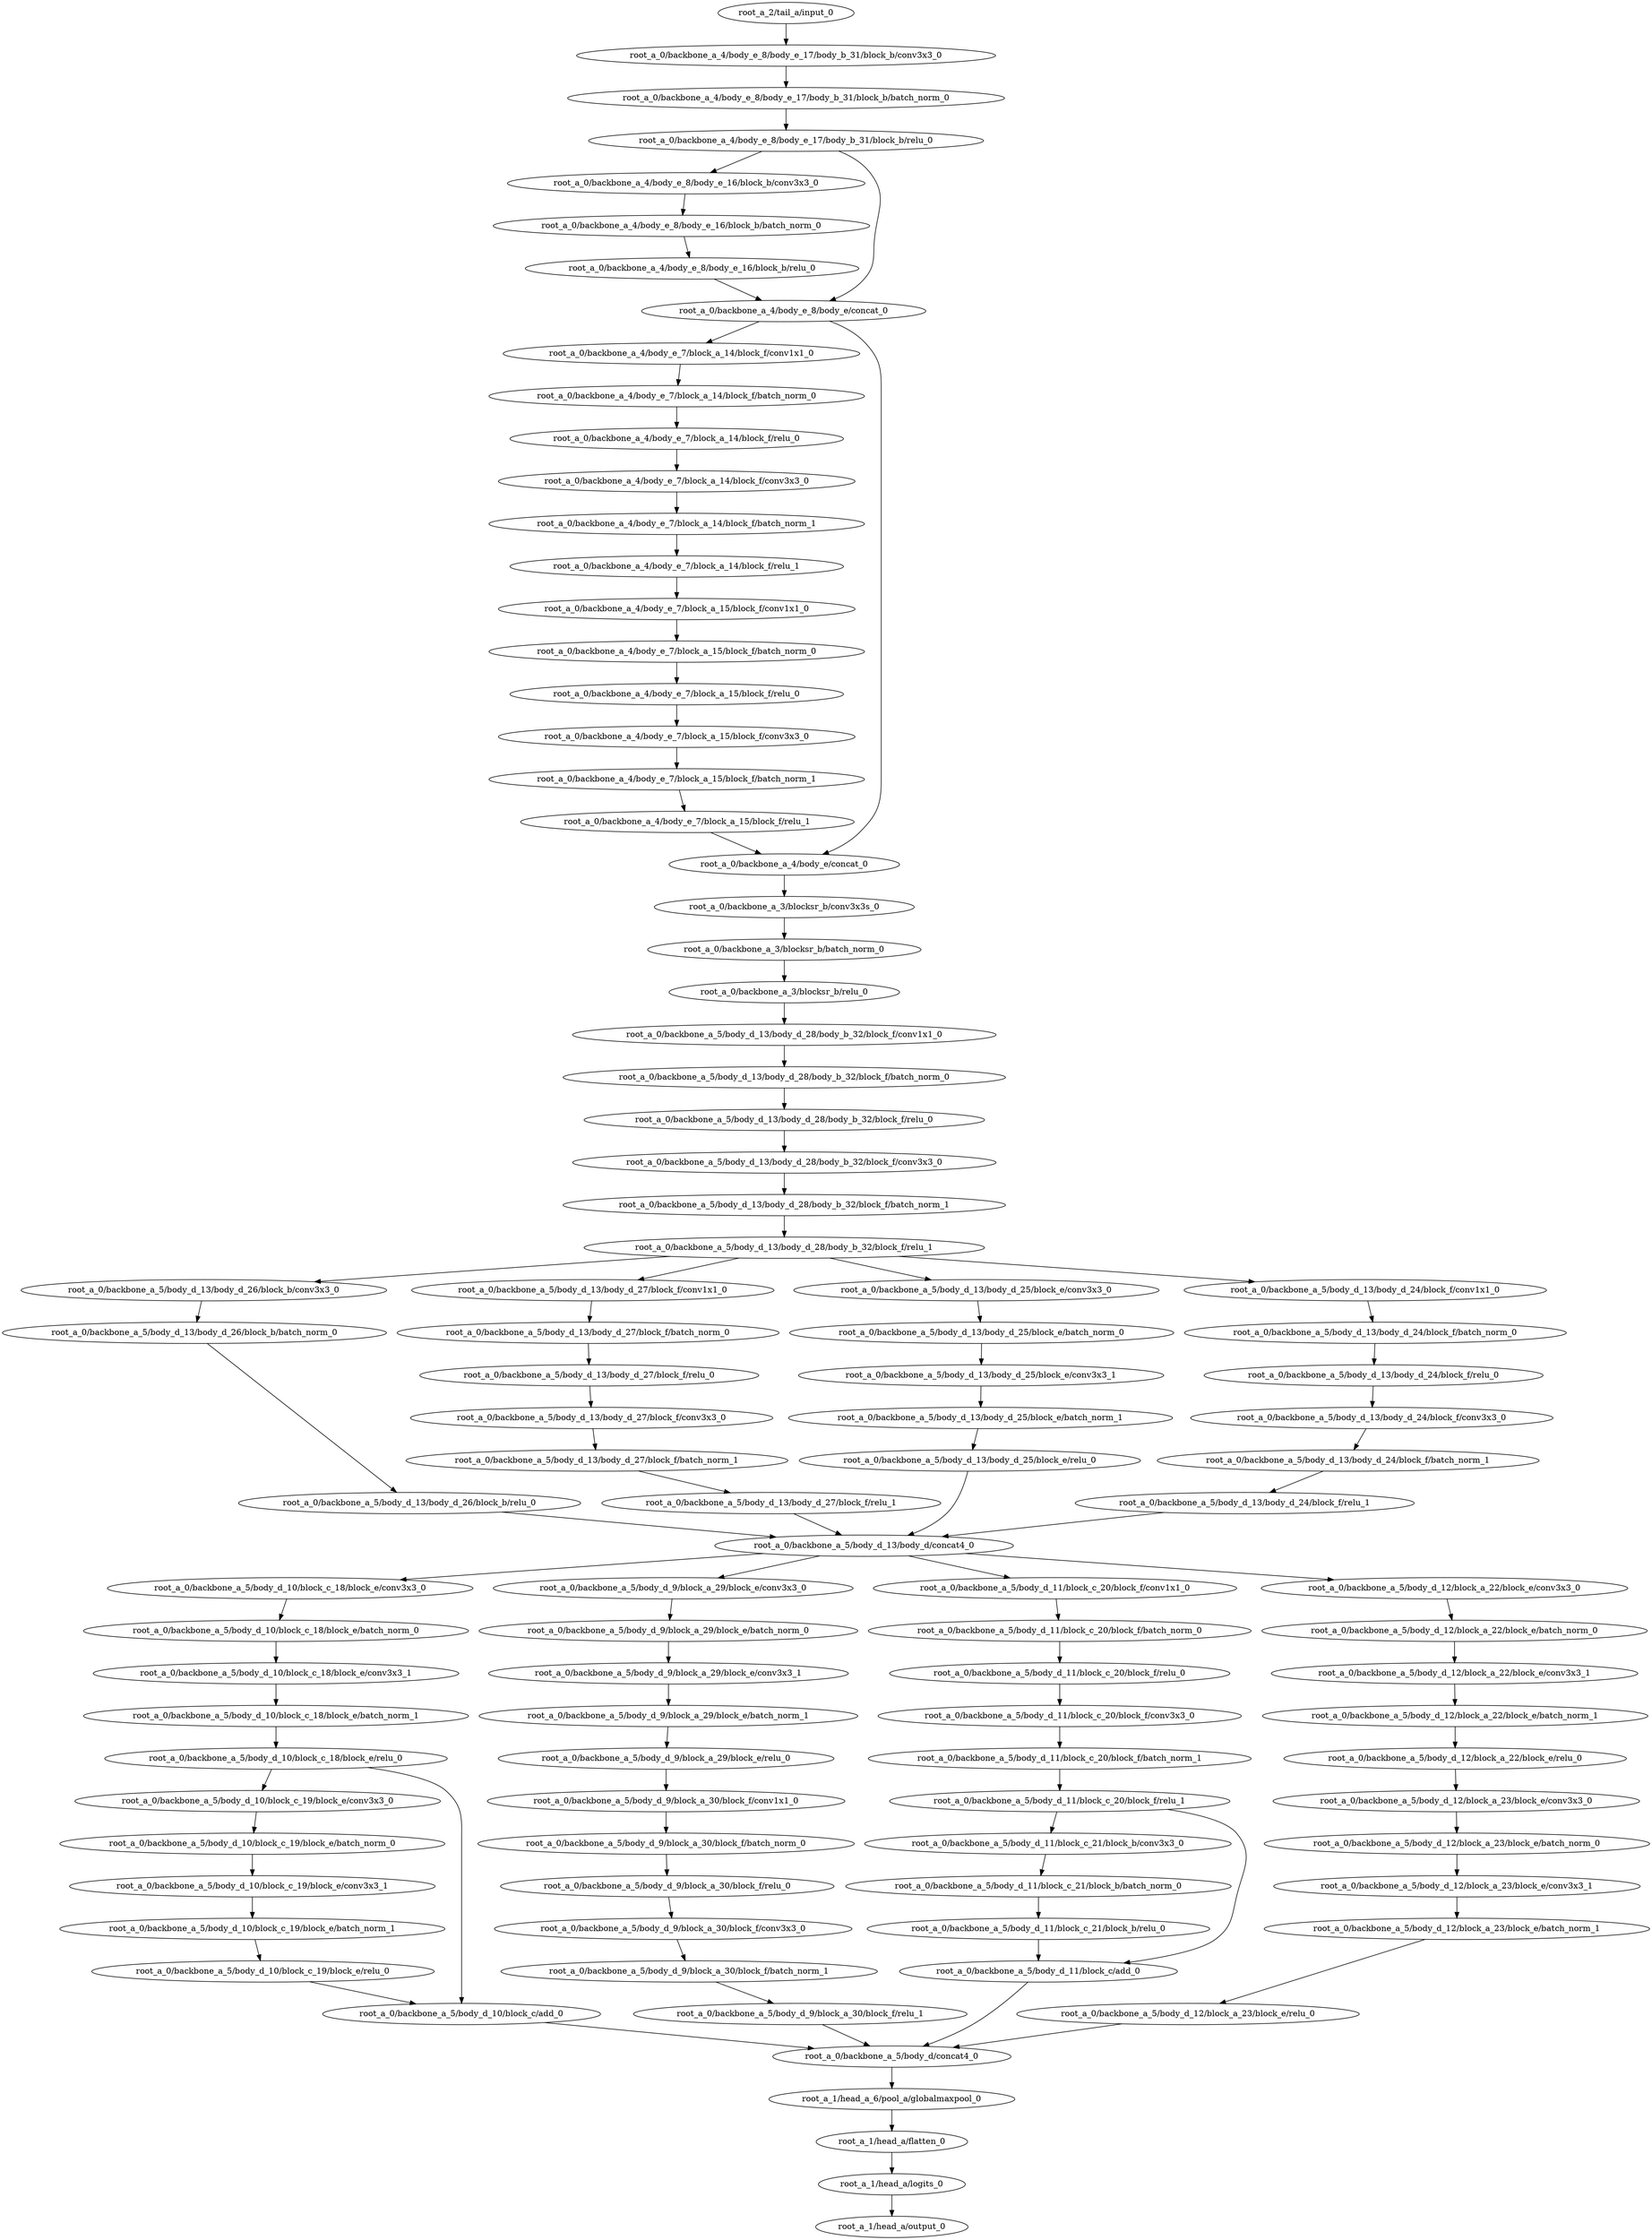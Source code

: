digraph root_a {
	"root_a_2/tail_a/input_0"
	"root_a_0/backbone_a_4/body_e_8/body_e_17/body_b_31/block_b/conv3x3_0"
	"root_a_0/backbone_a_4/body_e_8/body_e_17/body_b_31/block_b/batch_norm_0"
	"root_a_0/backbone_a_4/body_e_8/body_e_17/body_b_31/block_b/relu_0"
	"root_a_0/backbone_a_4/body_e_8/body_e_16/block_b/conv3x3_0"
	"root_a_0/backbone_a_4/body_e_8/body_e_16/block_b/batch_norm_0"
	"root_a_0/backbone_a_4/body_e_8/body_e_16/block_b/relu_0"
	"root_a_0/backbone_a_4/body_e_8/body_e/concat_0"
	"root_a_0/backbone_a_4/body_e_7/block_a_14/block_f/conv1x1_0"
	"root_a_0/backbone_a_4/body_e_7/block_a_14/block_f/batch_norm_0"
	"root_a_0/backbone_a_4/body_e_7/block_a_14/block_f/relu_0"
	"root_a_0/backbone_a_4/body_e_7/block_a_14/block_f/conv3x3_0"
	"root_a_0/backbone_a_4/body_e_7/block_a_14/block_f/batch_norm_1"
	"root_a_0/backbone_a_4/body_e_7/block_a_14/block_f/relu_1"
	"root_a_0/backbone_a_4/body_e_7/block_a_15/block_f/conv1x1_0"
	"root_a_0/backbone_a_4/body_e_7/block_a_15/block_f/batch_norm_0"
	"root_a_0/backbone_a_4/body_e_7/block_a_15/block_f/relu_0"
	"root_a_0/backbone_a_4/body_e_7/block_a_15/block_f/conv3x3_0"
	"root_a_0/backbone_a_4/body_e_7/block_a_15/block_f/batch_norm_1"
	"root_a_0/backbone_a_4/body_e_7/block_a_15/block_f/relu_1"
	"root_a_0/backbone_a_4/body_e/concat_0"
	"root_a_0/backbone_a_3/blocksr_b/conv3x3s_0"
	"root_a_0/backbone_a_3/blocksr_b/batch_norm_0"
	"root_a_0/backbone_a_3/blocksr_b/relu_0"
	"root_a_0/backbone_a_5/body_d_13/body_d_28/body_b_32/block_f/conv1x1_0"
	"root_a_0/backbone_a_5/body_d_13/body_d_28/body_b_32/block_f/batch_norm_0"
	"root_a_0/backbone_a_5/body_d_13/body_d_28/body_b_32/block_f/relu_0"
	"root_a_0/backbone_a_5/body_d_13/body_d_28/body_b_32/block_f/conv3x3_0"
	"root_a_0/backbone_a_5/body_d_13/body_d_28/body_b_32/block_f/batch_norm_1"
	"root_a_0/backbone_a_5/body_d_13/body_d_28/body_b_32/block_f/relu_1"
	"root_a_0/backbone_a_5/body_d_13/body_d_26/block_b/conv3x3_0"
	"root_a_0/backbone_a_5/body_d_13/body_d_26/block_b/batch_norm_0"
	"root_a_0/backbone_a_5/body_d_13/body_d_26/block_b/relu_0"
	"root_a_0/backbone_a_5/body_d_13/body_d_27/block_f/conv1x1_0"
	"root_a_0/backbone_a_5/body_d_13/body_d_27/block_f/batch_norm_0"
	"root_a_0/backbone_a_5/body_d_13/body_d_27/block_f/relu_0"
	"root_a_0/backbone_a_5/body_d_13/body_d_27/block_f/conv3x3_0"
	"root_a_0/backbone_a_5/body_d_13/body_d_27/block_f/batch_norm_1"
	"root_a_0/backbone_a_5/body_d_13/body_d_27/block_f/relu_1"
	"root_a_0/backbone_a_5/body_d_13/body_d_25/block_e/conv3x3_0"
	"root_a_0/backbone_a_5/body_d_13/body_d_25/block_e/batch_norm_0"
	"root_a_0/backbone_a_5/body_d_13/body_d_25/block_e/conv3x3_1"
	"root_a_0/backbone_a_5/body_d_13/body_d_25/block_e/batch_norm_1"
	"root_a_0/backbone_a_5/body_d_13/body_d_25/block_e/relu_0"
	"root_a_0/backbone_a_5/body_d_13/body_d_24/block_f/conv1x1_0"
	"root_a_0/backbone_a_5/body_d_13/body_d_24/block_f/batch_norm_0"
	"root_a_0/backbone_a_5/body_d_13/body_d_24/block_f/relu_0"
	"root_a_0/backbone_a_5/body_d_13/body_d_24/block_f/conv3x3_0"
	"root_a_0/backbone_a_5/body_d_13/body_d_24/block_f/batch_norm_1"
	"root_a_0/backbone_a_5/body_d_13/body_d_24/block_f/relu_1"
	"root_a_0/backbone_a_5/body_d_13/body_d/concat4_0"
	"root_a_0/backbone_a_5/body_d_10/block_c_18/block_e/conv3x3_0"
	"root_a_0/backbone_a_5/body_d_10/block_c_18/block_e/batch_norm_0"
	"root_a_0/backbone_a_5/body_d_10/block_c_18/block_e/conv3x3_1"
	"root_a_0/backbone_a_5/body_d_10/block_c_18/block_e/batch_norm_1"
	"root_a_0/backbone_a_5/body_d_10/block_c_18/block_e/relu_0"
	"root_a_0/backbone_a_5/body_d_10/block_c_19/block_e/conv3x3_0"
	"root_a_0/backbone_a_5/body_d_10/block_c_19/block_e/batch_norm_0"
	"root_a_0/backbone_a_5/body_d_10/block_c_19/block_e/conv3x3_1"
	"root_a_0/backbone_a_5/body_d_10/block_c_19/block_e/batch_norm_1"
	"root_a_0/backbone_a_5/body_d_10/block_c_19/block_e/relu_0"
	"root_a_0/backbone_a_5/body_d_10/block_c/add_0"
	"root_a_0/backbone_a_5/body_d_9/block_a_29/block_e/conv3x3_0"
	"root_a_0/backbone_a_5/body_d_9/block_a_29/block_e/batch_norm_0"
	"root_a_0/backbone_a_5/body_d_9/block_a_29/block_e/conv3x3_1"
	"root_a_0/backbone_a_5/body_d_9/block_a_29/block_e/batch_norm_1"
	"root_a_0/backbone_a_5/body_d_9/block_a_29/block_e/relu_0"
	"root_a_0/backbone_a_5/body_d_9/block_a_30/block_f/conv1x1_0"
	"root_a_0/backbone_a_5/body_d_9/block_a_30/block_f/batch_norm_0"
	"root_a_0/backbone_a_5/body_d_9/block_a_30/block_f/relu_0"
	"root_a_0/backbone_a_5/body_d_9/block_a_30/block_f/conv3x3_0"
	"root_a_0/backbone_a_5/body_d_9/block_a_30/block_f/batch_norm_1"
	"root_a_0/backbone_a_5/body_d_9/block_a_30/block_f/relu_1"
	"root_a_0/backbone_a_5/body_d_11/block_c_20/block_f/conv1x1_0"
	"root_a_0/backbone_a_5/body_d_11/block_c_20/block_f/batch_norm_0"
	"root_a_0/backbone_a_5/body_d_11/block_c_20/block_f/relu_0"
	"root_a_0/backbone_a_5/body_d_11/block_c_20/block_f/conv3x3_0"
	"root_a_0/backbone_a_5/body_d_11/block_c_20/block_f/batch_norm_1"
	"root_a_0/backbone_a_5/body_d_11/block_c_20/block_f/relu_1"
	"root_a_0/backbone_a_5/body_d_11/block_c_21/block_b/conv3x3_0"
	"root_a_0/backbone_a_5/body_d_11/block_c_21/block_b/batch_norm_0"
	"root_a_0/backbone_a_5/body_d_11/block_c_21/block_b/relu_0"
	"root_a_0/backbone_a_5/body_d_11/block_c/add_0"
	"root_a_0/backbone_a_5/body_d_12/block_a_22/block_e/conv3x3_0"
	"root_a_0/backbone_a_5/body_d_12/block_a_22/block_e/batch_norm_0"
	"root_a_0/backbone_a_5/body_d_12/block_a_22/block_e/conv3x3_1"
	"root_a_0/backbone_a_5/body_d_12/block_a_22/block_e/batch_norm_1"
	"root_a_0/backbone_a_5/body_d_12/block_a_22/block_e/relu_0"
	"root_a_0/backbone_a_5/body_d_12/block_a_23/block_e/conv3x3_0"
	"root_a_0/backbone_a_5/body_d_12/block_a_23/block_e/batch_norm_0"
	"root_a_0/backbone_a_5/body_d_12/block_a_23/block_e/conv3x3_1"
	"root_a_0/backbone_a_5/body_d_12/block_a_23/block_e/batch_norm_1"
	"root_a_0/backbone_a_5/body_d_12/block_a_23/block_e/relu_0"
	"root_a_0/backbone_a_5/body_d/concat4_0"
	"root_a_1/head_a_6/pool_a/globalmaxpool_0"
	"root_a_1/head_a/flatten_0"
	"root_a_1/head_a/logits_0"
	"root_a_1/head_a/output_0"

	"root_a_2/tail_a/input_0" -> "root_a_0/backbone_a_4/body_e_8/body_e_17/body_b_31/block_b/conv3x3_0"
	"root_a_0/backbone_a_4/body_e_8/body_e_17/body_b_31/block_b/conv3x3_0" -> "root_a_0/backbone_a_4/body_e_8/body_e_17/body_b_31/block_b/batch_norm_0"
	"root_a_0/backbone_a_4/body_e_8/body_e_17/body_b_31/block_b/batch_norm_0" -> "root_a_0/backbone_a_4/body_e_8/body_e_17/body_b_31/block_b/relu_0"
	"root_a_0/backbone_a_4/body_e_8/body_e_17/body_b_31/block_b/relu_0" -> "root_a_0/backbone_a_4/body_e_8/body_e_16/block_b/conv3x3_0"
	"root_a_0/backbone_a_4/body_e_8/body_e_16/block_b/conv3x3_0" -> "root_a_0/backbone_a_4/body_e_8/body_e_16/block_b/batch_norm_0"
	"root_a_0/backbone_a_4/body_e_8/body_e_16/block_b/batch_norm_0" -> "root_a_0/backbone_a_4/body_e_8/body_e_16/block_b/relu_0"
	"root_a_0/backbone_a_4/body_e_8/body_e_17/body_b_31/block_b/relu_0" -> "root_a_0/backbone_a_4/body_e_8/body_e/concat_0"
	"root_a_0/backbone_a_4/body_e_8/body_e_16/block_b/relu_0" -> "root_a_0/backbone_a_4/body_e_8/body_e/concat_0"
	"root_a_0/backbone_a_4/body_e_8/body_e/concat_0" -> "root_a_0/backbone_a_4/body_e_7/block_a_14/block_f/conv1x1_0"
	"root_a_0/backbone_a_4/body_e_7/block_a_14/block_f/conv1x1_0" -> "root_a_0/backbone_a_4/body_e_7/block_a_14/block_f/batch_norm_0"
	"root_a_0/backbone_a_4/body_e_7/block_a_14/block_f/batch_norm_0" -> "root_a_0/backbone_a_4/body_e_7/block_a_14/block_f/relu_0"
	"root_a_0/backbone_a_4/body_e_7/block_a_14/block_f/relu_0" -> "root_a_0/backbone_a_4/body_e_7/block_a_14/block_f/conv3x3_0"
	"root_a_0/backbone_a_4/body_e_7/block_a_14/block_f/conv3x3_0" -> "root_a_0/backbone_a_4/body_e_7/block_a_14/block_f/batch_norm_1"
	"root_a_0/backbone_a_4/body_e_7/block_a_14/block_f/batch_norm_1" -> "root_a_0/backbone_a_4/body_e_7/block_a_14/block_f/relu_1"
	"root_a_0/backbone_a_4/body_e_7/block_a_14/block_f/relu_1" -> "root_a_0/backbone_a_4/body_e_7/block_a_15/block_f/conv1x1_0"
	"root_a_0/backbone_a_4/body_e_7/block_a_15/block_f/conv1x1_0" -> "root_a_0/backbone_a_4/body_e_7/block_a_15/block_f/batch_norm_0"
	"root_a_0/backbone_a_4/body_e_7/block_a_15/block_f/batch_norm_0" -> "root_a_0/backbone_a_4/body_e_7/block_a_15/block_f/relu_0"
	"root_a_0/backbone_a_4/body_e_7/block_a_15/block_f/relu_0" -> "root_a_0/backbone_a_4/body_e_7/block_a_15/block_f/conv3x3_0"
	"root_a_0/backbone_a_4/body_e_7/block_a_15/block_f/conv3x3_0" -> "root_a_0/backbone_a_4/body_e_7/block_a_15/block_f/batch_norm_1"
	"root_a_0/backbone_a_4/body_e_7/block_a_15/block_f/batch_norm_1" -> "root_a_0/backbone_a_4/body_e_7/block_a_15/block_f/relu_1"
	"root_a_0/backbone_a_4/body_e_7/block_a_15/block_f/relu_1" -> "root_a_0/backbone_a_4/body_e/concat_0"
	"root_a_0/backbone_a_4/body_e_8/body_e/concat_0" -> "root_a_0/backbone_a_4/body_e/concat_0"
	"root_a_0/backbone_a_4/body_e/concat_0" -> "root_a_0/backbone_a_3/blocksr_b/conv3x3s_0"
	"root_a_0/backbone_a_3/blocksr_b/conv3x3s_0" -> "root_a_0/backbone_a_3/blocksr_b/batch_norm_0"
	"root_a_0/backbone_a_3/blocksr_b/batch_norm_0" -> "root_a_0/backbone_a_3/blocksr_b/relu_0"
	"root_a_0/backbone_a_3/blocksr_b/relu_0" -> "root_a_0/backbone_a_5/body_d_13/body_d_28/body_b_32/block_f/conv1x1_0"
	"root_a_0/backbone_a_5/body_d_13/body_d_28/body_b_32/block_f/conv1x1_0" -> "root_a_0/backbone_a_5/body_d_13/body_d_28/body_b_32/block_f/batch_norm_0"
	"root_a_0/backbone_a_5/body_d_13/body_d_28/body_b_32/block_f/batch_norm_0" -> "root_a_0/backbone_a_5/body_d_13/body_d_28/body_b_32/block_f/relu_0"
	"root_a_0/backbone_a_5/body_d_13/body_d_28/body_b_32/block_f/relu_0" -> "root_a_0/backbone_a_5/body_d_13/body_d_28/body_b_32/block_f/conv3x3_0"
	"root_a_0/backbone_a_5/body_d_13/body_d_28/body_b_32/block_f/conv3x3_0" -> "root_a_0/backbone_a_5/body_d_13/body_d_28/body_b_32/block_f/batch_norm_1"
	"root_a_0/backbone_a_5/body_d_13/body_d_28/body_b_32/block_f/batch_norm_1" -> "root_a_0/backbone_a_5/body_d_13/body_d_28/body_b_32/block_f/relu_1"
	"root_a_0/backbone_a_5/body_d_13/body_d_28/body_b_32/block_f/relu_1" -> "root_a_0/backbone_a_5/body_d_13/body_d_26/block_b/conv3x3_0"
	"root_a_0/backbone_a_5/body_d_13/body_d_26/block_b/conv3x3_0" -> "root_a_0/backbone_a_5/body_d_13/body_d_26/block_b/batch_norm_0"
	"root_a_0/backbone_a_5/body_d_13/body_d_26/block_b/batch_norm_0" -> "root_a_0/backbone_a_5/body_d_13/body_d_26/block_b/relu_0"
	"root_a_0/backbone_a_5/body_d_13/body_d_28/body_b_32/block_f/relu_1" -> "root_a_0/backbone_a_5/body_d_13/body_d_27/block_f/conv1x1_0"
	"root_a_0/backbone_a_5/body_d_13/body_d_27/block_f/conv1x1_0" -> "root_a_0/backbone_a_5/body_d_13/body_d_27/block_f/batch_norm_0"
	"root_a_0/backbone_a_5/body_d_13/body_d_27/block_f/batch_norm_0" -> "root_a_0/backbone_a_5/body_d_13/body_d_27/block_f/relu_0"
	"root_a_0/backbone_a_5/body_d_13/body_d_27/block_f/relu_0" -> "root_a_0/backbone_a_5/body_d_13/body_d_27/block_f/conv3x3_0"
	"root_a_0/backbone_a_5/body_d_13/body_d_27/block_f/conv3x3_0" -> "root_a_0/backbone_a_5/body_d_13/body_d_27/block_f/batch_norm_1"
	"root_a_0/backbone_a_5/body_d_13/body_d_27/block_f/batch_norm_1" -> "root_a_0/backbone_a_5/body_d_13/body_d_27/block_f/relu_1"
	"root_a_0/backbone_a_5/body_d_13/body_d_28/body_b_32/block_f/relu_1" -> "root_a_0/backbone_a_5/body_d_13/body_d_25/block_e/conv3x3_0"
	"root_a_0/backbone_a_5/body_d_13/body_d_25/block_e/conv3x3_0" -> "root_a_0/backbone_a_5/body_d_13/body_d_25/block_e/batch_norm_0"
	"root_a_0/backbone_a_5/body_d_13/body_d_25/block_e/batch_norm_0" -> "root_a_0/backbone_a_5/body_d_13/body_d_25/block_e/conv3x3_1"
	"root_a_0/backbone_a_5/body_d_13/body_d_25/block_e/conv3x3_1" -> "root_a_0/backbone_a_5/body_d_13/body_d_25/block_e/batch_norm_1"
	"root_a_0/backbone_a_5/body_d_13/body_d_25/block_e/batch_norm_1" -> "root_a_0/backbone_a_5/body_d_13/body_d_25/block_e/relu_0"
	"root_a_0/backbone_a_5/body_d_13/body_d_28/body_b_32/block_f/relu_1" -> "root_a_0/backbone_a_5/body_d_13/body_d_24/block_f/conv1x1_0"
	"root_a_0/backbone_a_5/body_d_13/body_d_24/block_f/conv1x1_0" -> "root_a_0/backbone_a_5/body_d_13/body_d_24/block_f/batch_norm_0"
	"root_a_0/backbone_a_5/body_d_13/body_d_24/block_f/batch_norm_0" -> "root_a_0/backbone_a_5/body_d_13/body_d_24/block_f/relu_0"
	"root_a_0/backbone_a_5/body_d_13/body_d_24/block_f/relu_0" -> "root_a_0/backbone_a_5/body_d_13/body_d_24/block_f/conv3x3_0"
	"root_a_0/backbone_a_5/body_d_13/body_d_24/block_f/conv3x3_0" -> "root_a_0/backbone_a_5/body_d_13/body_d_24/block_f/batch_norm_1"
	"root_a_0/backbone_a_5/body_d_13/body_d_24/block_f/batch_norm_1" -> "root_a_0/backbone_a_5/body_d_13/body_d_24/block_f/relu_1"
	"root_a_0/backbone_a_5/body_d_13/body_d_26/block_b/relu_0" -> "root_a_0/backbone_a_5/body_d_13/body_d/concat4_0"
	"root_a_0/backbone_a_5/body_d_13/body_d_27/block_f/relu_1" -> "root_a_0/backbone_a_5/body_d_13/body_d/concat4_0"
	"root_a_0/backbone_a_5/body_d_13/body_d_25/block_e/relu_0" -> "root_a_0/backbone_a_5/body_d_13/body_d/concat4_0"
	"root_a_0/backbone_a_5/body_d_13/body_d_24/block_f/relu_1" -> "root_a_0/backbone_a_5/body_d_13/body_d/concat4_0"
	"root_a_0/backbone_a_5/body_d_13/body_d/concat4_0" -> "root_a_0/backbone_a_5/body_d_10/block_c_18/block_e/conv3x3_0"
	"root_a_0/backbone_a_5/body_d_10/block_c_18/block_e/conv3x3_0" -> "root_a_0/backbone_a_5/body_d_10/block_c_18/block_e/batch_norm_0"
	"root_a_0/backbone_a_5/body_d_10/block_c_18/block_e/batch_norm_0" -> "root_a_0/backbone_a_5/body_d_10/block_c_18/block_e/conv3x3_1"
	"root_a_0/backbone_a_5/body_d_10/block_c_18/block_e/conv3x3_1" -> "root_a_0/backbone_a_5/body_d_10/block_c_18/block_e/batch_norm_1"
	"root_a_0/backbone_a_5/body_d_10/block_c_18/block_e/batch_norm_1" -> "root_a_0/backbone_a_5/body_d_10/block_c_18/block_e/relu_0"
	"root_a_0/backbone_a_5/body_d_10/block_c_18/block_e/relu_0" -> "root_a_0/backbone_a_5/body_d_10/block_c_19/block_e/conv3x3_0"
	"root_a_0/backbone_a_5/body_d_10/block_c_19/block_e/conv3x3_0" -> "root_a_0/backbone_a_5/body_d_10/block_c_19/block_e/batch_norm_0"
	"root_a_0/backbone_a_5/body_d_10/block_c_19/block_e/batch_norm_0" -> "root_a_0/backbone_a_5/body_d_10/block_c_19/block_e/conv3x3_1"
	"root_a_0/backbone_a_5/body_d_10/block_c_19/block_e/conv3x3_1" -> "root_a_0/backbone_a_5/body_d_10/block_c_19/block_e/batch_norm_1"
	"root_a_0/backbone_a_5/body_d_10/block_c_19/block_e/batch_norm_1" -> "root_a_0/backbone_a_5/body_d_10/block_c_19/block_e/relu_0"
	"root_a_0/backbone_a_5/body_d_10/block_c_19/block_e/relu_0" -> "root_a_0/backbone_a_5/body_d_10/block_c/add_0"
	"root_a_0/backbone_a_5/body_d_10/block_c_18/block_e/relu_0" -> "root_a_0/backbone_a_5/body_d_10/block_c/add_0"
	"root_a_0/backbone_a_5/body_d_13/body_d/concat4_0" -> "root_a_0/backbone_a_5/body_d_9/block_a_29/block_e/conv3x3_0"
	"root_a_0/backbone_a_5/body_d_9/block_a_29/block_e/conv3x3_0" -> "root_a_0/backbone_a_5/body_d_9/block_a_29/block_e/batch_norm_0"
	"root_a_0/backbone_a_5/body_d_9/block_a_29/block_e/batch_norm_0" -> "root_a_0/backbone_a_5/body_d_9/block_a_29/block_e/conv3x3_1"
	"root_a_0/backbone_a_5/body_d_9/block_a_29/block_e/conv3x3_1" -> "root_a_0/backbone_a_5/body_d_9/block_a_29/block_e/batch_norm_1"
	"root_a_0/backbone_a_5/body_d_9/block_a_29/block_e/batch_norm_1" -> "root_a_0/backbone_a_5/body_d_9/block_a_29/block_e/relu_0"
	"root_a_0/backbone_a_5/body_d_9/block_a_29/block_e/relu_0" -> "root_a_0/backbone_a_5/body_d_9/block_a_30/block_f/conv1x1_0"
	"root_a_0/backbone_a_5/body_d_9/block_a_30/block_f/conv1x1_0" -> "root_a_0/backbone_a_5/body_d_9/block_a_30/block_f/batch_norm_0"
	"root_a_0/backbone_a_5/body_d_9/block_a_30/block_f/batch_norm_0" -> "root_a_0/backbone_a_5/body_d_9/block_a_30/block_f/relu_0"
	"root_a_0/backbone_a_5/body_d_9/block_a_30/block_f/relu_0" -> "root_a_0/backbone_a_5/body_d_9/block_a_30/block_f/conv3x3_0"
	"root_a_0/backbone_a_5/body_d_9/block_a_30/block_f/conv3x3_0" -> "root_a_0/backbone_a_5/body_d_9/block_a_30/block_f/batch_norm_1"
	"root_a_0/backbone_a_5/body_d_9/block_a_30/block_f/batch_norm_1" -> "root_a_0/backbone_a_5/body_d_9/block_a_30/block_f/relu_1"
	"root_a_0/backbone_a_5/body_d_13/body_d/concat4_0" -> "root_a_0/backbone_a_5/body_d_11/block_c_20/block_f/conv1x1_0"
	"root_a_0/backbone_a_5/body_d_11/block_c_20/block_f/conv1x1_0" -> "root_a_0/backbone_a_5/body_d_11/block_c_20/block_f/batch_norm_0"
	"root_a_0/backbone_a_5/body_d_11/block_c_20/block_f/batch_norm_0" -> "root_a_0/backbone_a_5/body_d_11/block_c_20/block_f/relu_0"
	"root_a_0/backbone_a_5/body_d_11/block_c_20/block_f/relu_0" -> "root_a_0/backbone_a_5/body_d_11/block_c_20/block_f/conv3x3_0"
	"root_a_0/backbone_a_5/body_d_11/block_c_20/block_f/conv3x3_0" -> "root_a_0/backbone_a_5/body_d_11/block_c_20/block_f/batch_norm_1"
	"root_a_0/backbone_a_5/body_d_11/block_c_20/block_f/batch_norm_1" -> "root_a_0/backbone_a_5/body_d_11/block_c_20/block_f/relu_1"
	"root_a_0/backbone_a_5/body_d_11/block_c_20/block_f/relu_1" -> "root_a_0/backbone_a_5/body_d_11/block_c_21/block_b/conv3x3_0"
	"root_a_0/backbone_a_5/body_d_11/block_c_21/block_b/conv3x3_0" -> "root_a_0/backbone_a_5/body_d_11/block_c_21/block_b/batch_norm_0"
	"root_a_0/backbone_a_5/body_d_11/block_c_21/block_b/batch_norm_0" -> "root_a_0/backbone_a_5/body_d_11/block_c_21/block_b/relu_0"
	"root_a_0/backbone_a_5/body_d_11/block_c_20/block_f/relu_1" -> "root_a_0/backbone_a_5/body_d_11/block_c/add_0"
	"root_a_0/backbone_a_5/body_d_11/block_c_21/block_b/relu_0" -> "root_a_0/backbone_a_5/body_d_11/block_c/add_0"
	"root_a_0/backbone_a_5/body_d_13/body_d/concat4_0" -> "root_a_0/backbone_a_5/body_d_12/block_a_22/block_e/conv3x3_0"
	"root_a_0/backbone_a_5/body_d_12/block_a_22/block_e/conv3x3_0" -> "root_a_0/backbone_a_5/body_d_12/block_a_22/block_e/batch_norm_0"
	"root_a_0/backbone_a_5/body_d_12/block_a_22/block_e/batch_norm_0" -> "root_a_0/backbone_a_5/body_d_12/block_a_22/block_e/conv3x3_1"
	"root_a_0/backbone_a_5/body_d_12/block_a_22/block_e/conv3x3_1" -> "root_a_0/backbone_a_5/body_d_12/block_a_22/block_e/batch_norm_1"
	"root_a_0/backbone_a_5/body_d_12/block_a_22/block_e/batch_norm_1" -> "root_a_0/backbone_a_5/body_d_12/block_a_22/block_e/relu_0"
	"root_a_0/backbone_a_5/body_d_12/block_a_22/block_e/relu_0" -> "root_a_0/backbone_a_5/body_d_12/block_a_23/block_e/conv3x3_0"
	"root_a_0/backbone_a_5/body_d_12/block_a_23/block_e/conv3x3_0" -> "root_a_0/backbone_a_5/body_d_12/block_a_23/block_e/batch_norm_0"
	"root_a_0/backbone_a_5/body_d_12/block_a_23/block_e/batch_norm_0" -> "root_a_0/backbone_a_5/body_d_12/block_a_23/block_e/conv3x3_1"
	"root_a_0/backbone_a_5/body_d_12/block_a_23/block_e/conv3x3_1" -> "root_a_0/backbone_a_5/body_d_12/block_a_23/block_e/batch_norm_1"
	"root_a_0/backbone_a_5/body_d_12/block_a_23/block_e/batch_norm_1" -> "root_a_0/backbone_a_5/body_d_12/block_a_23/block_e/relu_0"
	"root_a_0/backbone_a_5/body_d_10/block_c/add_0" -> "root_a_0/backbone_a_5/body_d/concat4_0"
	"root_a_0/backbone_a_5/body_d_9/block_a_30/block_f/relu_1" -> "root_a_0/backbone_a_5/body_d/concat4_0"
	"root_a_0/backbone_a_5/body_d_11/block_c/add_0" -> "root_a_0/backbone_a_5/body_d/concat4_0"
	"root_a_0/backbone_a_5/body_d_12/block_a_23/block_e/relu_0" -> "root_a_0/backbone_a_5/body_d/concat4_0"
	"root_a_0/backbone_a_5/body_d/concat4_0" -> "root_a_1/head_a_6/pool_a/globalmaxpool_0"
	"root_a_1/head_a_6/pool_a/globalmaxpool_0" -> "root_a_1/head_a/flatten_0"
	"root_a_1/head_a/flatten_0" -> "root_a_1/head_a/logits_0"
	"root_a_1/head_a/logits_0" -> "root_a_1/head_a/output_0"

}